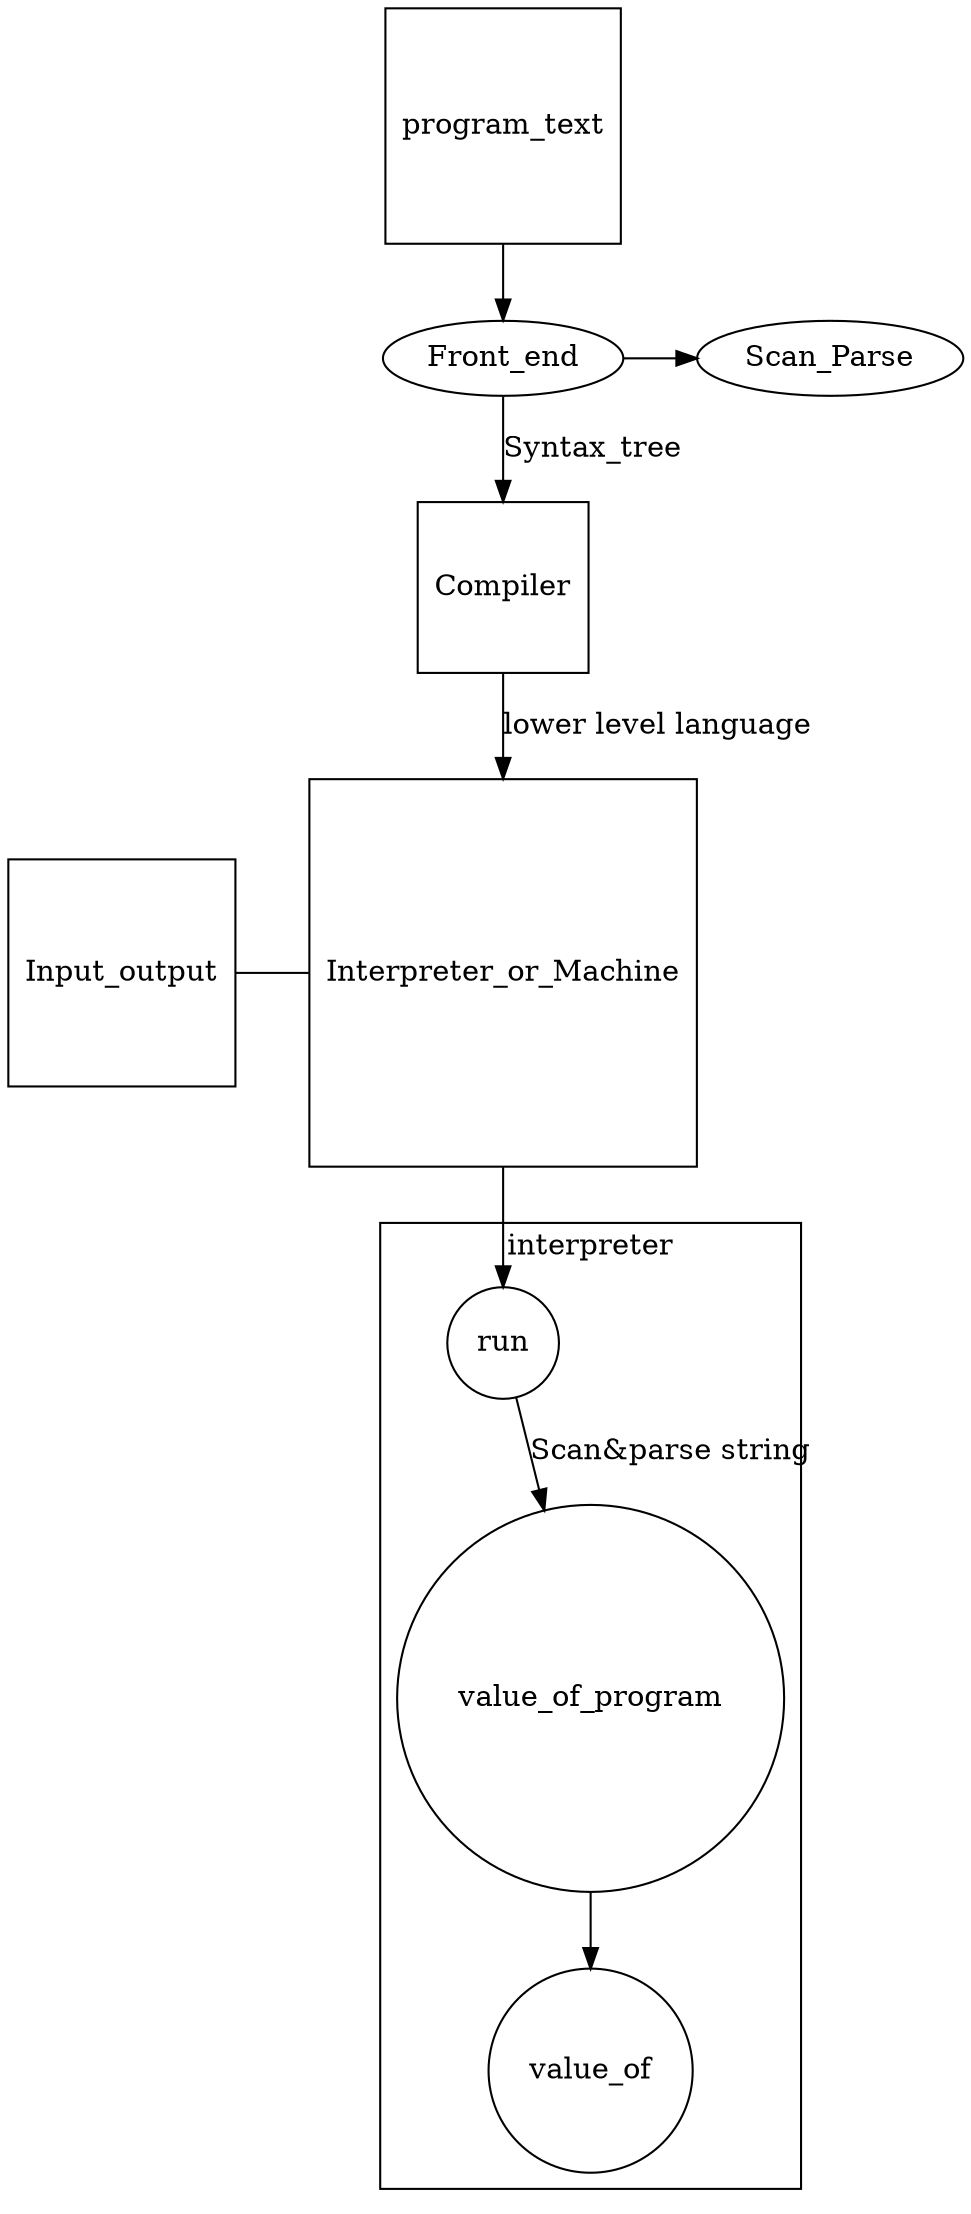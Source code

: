 digraph {
{rank = same Front_end Scan_Parse}
node [shape = square]
{rank=same Input_output Interpreter_or_Machine}
program_text -> Front_end
Front_end -> Compiler [label = "Syntax_tree"]
Input_output -> Interpreter_or_Machine [dir = none]
Front_end -> Scan_Parse
Compiler ->Interpreter_or_Machine [label = "lower level language"]

subgraph cluster_0 {
color = black;
label = "interpreter";
node [shape = circle;]
run ->  value_of_program[label = "Scan&parse string"]; 
value_of_program->value_of

}

Interpreter_or_Machine->run
}

